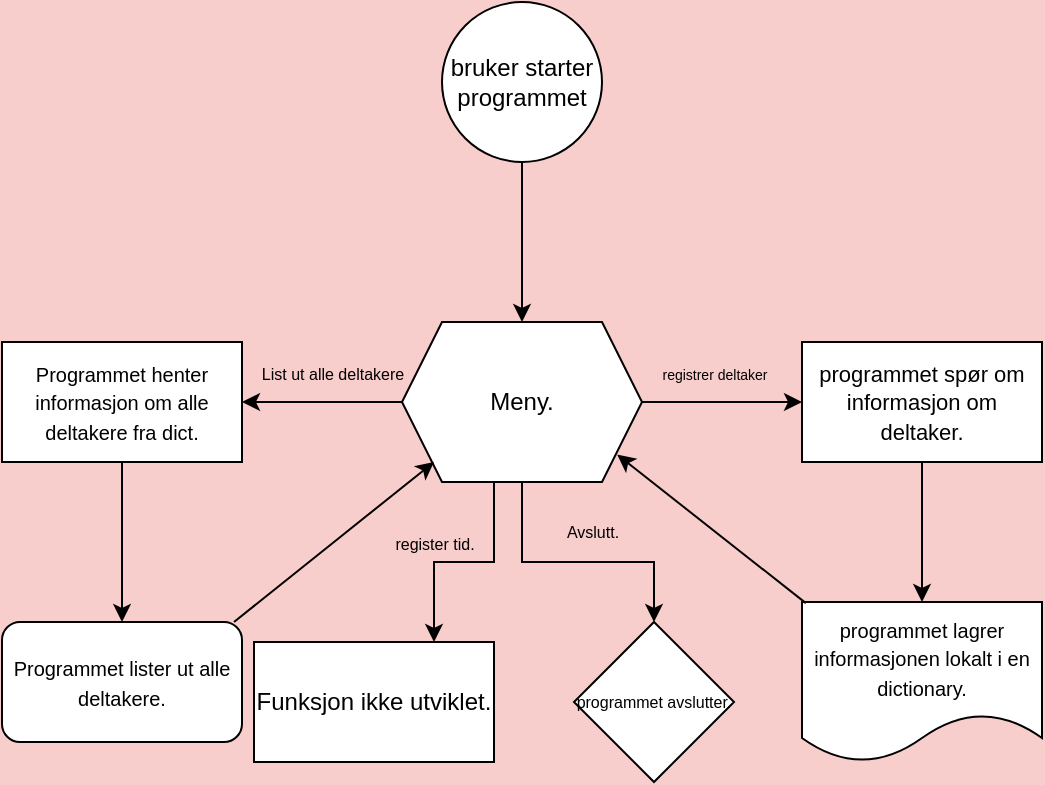 <mxfile version="20.6.0" type="device"><diagram id="C5RBs43oDa-KdzZeNtuy" name="Page-1"><mxGraphModel dx="505" dy="281" grid="1" gridSize="10" guides="1" tooltips="1" connect="1" arrows="1" fold="1" page="1" pageScale="1" pageWidth="827" pageHeight="1169" background="#F8CECC" math="0" shadow="0"><root><mxCell id="WIyWlLk6GJQsqaUBKTNV-0"/><mxCell id="WIyWlLk6GJQsqaUBKTNV-1" parent="WIyWlLk6GJQsqaUBKTNV-0"/><mxCell id="ktEp-CKhxCPsrFr7_3aJ-2" value="" style="edgeStyle=orthogonalEdgeStyle;rounded=0;orthogonalLoop=1;jettySize=auto;html=1;" edge="1" parent="WIyWlLk6GJQsqaUBKTNV-1" source="ktEp-CKhxCPsrFr7_3aJ-0" target="ktEp-CKhxCPsrFr7_3aJ-1"><mxGeometry relative="1" as="geometry"/></mxCell><mxCell id="ktEp-CKhxCPsrFr7_3aJ-0" value="bruker starter programmet" style="ellipse;whiteSpace=wrap;html=1;aspect=fixed;" vertex="1" parent="WIyWlLk6GJQsqaUBKTNV-1"><mxGeometry x="374" y="80" width="80" height="80" as="geometry"/></mxCell><mxCell id="ktEp-CKhxCPsrFr7_3aJ-4" value="" style="edgeStyle=orthogonalEdgeStyle;rounded=0;orthogonalLoop=1;jettySize=auto;html=1;" edge="1" parent="WIyWlLk6GJQsqaUBKTNV-1" source="ktEp-CKhxCPsrFr7_3aJ-1" target="ktEp-CKhxCPsrFr7_3aJ-3"><mxGeometry relative="1" as="geometry"/></mxCell><mxCell id="ktEp-CKhxCPsrFr7_3aJ-9" value="" style="edgeStyle=orthogonalEdgeStyle;rounded=0;orthogonalLoop=1;jettySize=auto;html=1;fontSize=10;" edge="1" parent="WIyWlLk6GJQsqaUBKTNV-1" source="ktEp-CKhxCPsrFr7_3aJ-1" target="ktEp-CKhxCPsrFr7_3aJ-8"><mxGeometry relative="1" as="geometry"/></mxCell><mxCell id="ktEp-CKhxCPsrFr7_3aJ-14" value="" style="edgeStyle=orthogonalEdgeStyle;rounded=0;orthogonalLoop=1;jettySize=auto;html=1;fontSize=10;" edge="1" parent="WIyWlLk6GJQsqaUBKTNV-1" source="ktEp-CKhxCPsrFr7_3aJ-1" target="ktEp-CKhxCPsrFr7_3aJ-13"><mxGeometry relative="1" as="geometry"><Array as="points"><mxPoint x="400" y="360"/><mxPoint x="370" y="360"/></Array></mxGeometry></mxCell><mxCell id="ktEp-CKhxCPsrFr7_3aJ-24" value="" style="edgeStyle=orthogonalEdgeStyle;rounded=0;orthogonalLoop=1;jettySize=auto;html=1;fontSize=8;" edge="1" parent="WIyWlLk6GJQsqaUBKTNV-1" source="ktEp-CKhxCPsrFr7_3aJ-1" target="ktEp-CKhxCPsrFr7_3aJ-23"><mxGeometry relative="1" as="geometry"><Array as="points"><mxPoint x="414" y="360"/><mxPoint x="480" y="360"/></Array></mxGeometry></mxCell><mxCell id="ktEp-CKhxCPsrFr7_3aJ-1" value="Meny." style="shape=hexagon;perimeter=hexagonPerimeter2;whiteSpace=wrap;html=1;fixedSize=1;" vertex="1" parent="WIyWlLk6GJQsqaUBKTNV-1"><mxGeometry x="354" y="240" width="120" height="80" as="geometry"/></mxCell><mxCell id="ktEp-CKhxCPsrFr7_3aJ-7" value="" style="edgeStyle=orthogonalEdgeStyle;rounded=0;orthogonalLoop=1;jettySize=auto;html=1;fontSize=11;" edge="1" parent="WIyWlLk6GJQsqaUBKTNV-1" source="ktEp-CKhxCPsrFr7_3aJ-3" target="ktEp-CKhxCPsrFr7_3aJ-6"><mxGeometry relative="1" as="geometry"/></mxCell><mxCell id="ktEp-CKhxCPsrFr7_3aJ-3" value="&lt;font style=&quot;font-size: 11px;&quot;&gt;programmet spør om informasjon om deltaker.&lt;/font&gt;" style="whiteSpace=wrap;html=1;" vertex="1" parent="WIyWlLk6GJQsqaUBKTNV-1"><mxGeometry x="554" y="250" width="120" height="60" as="geometry"/></mxCell><mxCell id="ktEp-CKhxCPsrFr7_3aJ-5" value="&lt;font style=&quot;font-size: 7px;&quot;&gt;registrer deltaker&lt;/font&gt;" style="text;html=1;align=center;verticalAlign=middle;resizable=0;points=[];autosize=1;strokeColor=none;fillColor=none;" vertex="1" parent="WIyWlLk6GJQsqaUBKTNV-1"><mxGeometry x="470" y="250" width="80" height="30" as="geometry"/></mxCell><mxCell id="ktEp-CKhxCPsrFr7_3aJ-6" value="&lt;font style=&quot;font-size: 10px;&quot;&gt;programmet lagrer informasjonen lokalt i en dictionary.&lt;/font&gt;" style="shape=document;whiteSpace=wrap;html=1;boundedLbl=1;" vertex="1" parent="WIyWlLk6GJQsqaUBKTNV-1"><mxGeometry x="554" y="380" width="120" height="80" as="geometry"/></mxCell><mxCell id="ktEp-CKhxCPsrFr7_3aJ-12" value="" style="edgeStyle=orthogonalEdgeStyle;rounded=0;orthogonalLoop=1;jettySize=auto;html=1;fontSize=10;" edge="1" parent="WIyWlLk6GJQsqaUBKTNV-1" source="ktEp-CKhxCPsrFr7_3aJ-8" target="ktEp-CKhxCPsrFr7_3aJ-11"><mxGeometry relative="1" as="geometry"/></mxCell><mxCell id="ktEp-CKhxCPsrFr7_3aJ-8" value="&lt;font style=&quot;font-size: 10px;&quot;&gt;Programmet henter informasjon om alle deltakere fra dict.&lt;/font&gt;" style="whiteSpace=wrap;html=1;" vertex="1" parent="WIyWlLk6GJQsqaUBKTNV-1"><mxGeometry x="154" y="250" width="120" height="60" as="geometry"/></mxCell><mxCell id="ktEp-CKhxCPsrFr7_3aJ-10" value="&lt;font style=&quot;font-size: 8px;&quot;&gt;List ut alle deltakere&lt;/font&gt;" style="text;html=1;align=center;verticalAlign=middle;resizable=0;points=[];autosize=1;strokeColor=none;fillColor=none;fontSize=10;" vertex="1" parent="WIyWlLk6GJQsqaUBKTNV-1"><mxGeometry x="274" y="250" width="90" height="30" as="geometry"/></mxCell><mxCell id="ktEp-CKhxCPsrFr7_3aJ-11" value="&lt;font style=&quot;font-size: 10px;&quot;&gt;Programmet lister ut alle deltakere.&lt;/font&gt;" style="rounded=1;whiteSpace=wrap;html=1;" vertex="1" parent="WIyWlLk6GJQsqaUBKTNV-1"><mxGeometry x="154" y="390" width="120" height="60" as="geometry"/></mxCell><mxCell id="ktEp-CKhxCPsrFr7_3aJ-13" value="Funksjon ikke utviklet." style="whiteSpace=wrap;html=1;" vertex="1" parent="WIyWlLk6GJQsqaUBKTNV-1"><mxGeometry x="280" y="400" width="120" height="60" as="geometry"/></mxCell><mxCell id="ktEp-CKhxCPsrFr7_3aJ-15" value="&lt;font style=&quot;font-size: 8px;&quot;&gt;register tid.&lt;/font&gt;" style="text;html=1;align=center;verticalAlign=middle;resizable=0;points=[];autosize=1;strokeColor=none;fillColor=none;fontSize=10;" vertex="1" parent="WIyWlLk6GJQsqaUBKTNV-1"><mxGeometry x="340" y="335" width="60" height="30" as="geometry"/></mxCell><mxCell id="ktEp-CKhxCPsrFr7_3aJ-17" value="" style="endArrow=classic;html=1;rounded=0;fontSize=8;" edge="1" parent="WIyWlLk6GJQsqaUBKTNV-1"><mxGeometry width="50" height="50" relative="1" as="geometry"><mxPoint x="270" y="390" as="sourcePoint"/><mxPoint x="370" y="310" as="targetPoint"/></mxGeometry></mxCell><mxCell id="ktEp-CKhxCPsrFr7_3aJ-18" value="" style="endArrow=classic;html=1;rounded=0;fontSize=8;entryX=0.897;entryY=0.829;entryDx=0;entryDy=0;entryPerimeter=0;exitX=0.016;exitY=0.007;exitDx=0;exitDy=0;exitPerimeter=0;" edge="1" parent="WIyWlLk6GJQsqaUBKTNV-1" source="ktEp-CKhxCPsrFr7_3aJ-6" target="ktEp-CKhxCPsrFr7_3aJ-1"><mxGeometry width="50" height="50" relative="1" as="geometry"><mxPoint x="390" y="400" as="sourcePoint"/><mxPoint x="440" y="350" as="targetPoint"/></mxGeometry></mxCell><mxCell id="ktEp-CKhxCPsrFr7_3aJ-23" value="programmet avslutter." style="rhombus;whiteSpace=wrap;html=1;fontSize=8;" vertex="1" parent="WIyWlLk6GJQsqaUBKTNV-1"><mxGeometry x="440" y="390" width="80" height="80" as="geometry"/></mxCell><mxCell id="ktEp-CKhxCPsrFr7_3aJ-25" value="Avslutt." style="text;html=1;align=center;verticalAlign=middle;resizable=0;points=[];autosize=1;strokeColor=none;fillColor=none;fontSize=8;" vertex="1" parent="WIyWlLk6GJQsqaUBKTNV-1"><mxGeometry x="424" y="335" width="50" height="20" as="geometry"/></mxCell></root></mxGraphModel></diagram></mxfile>